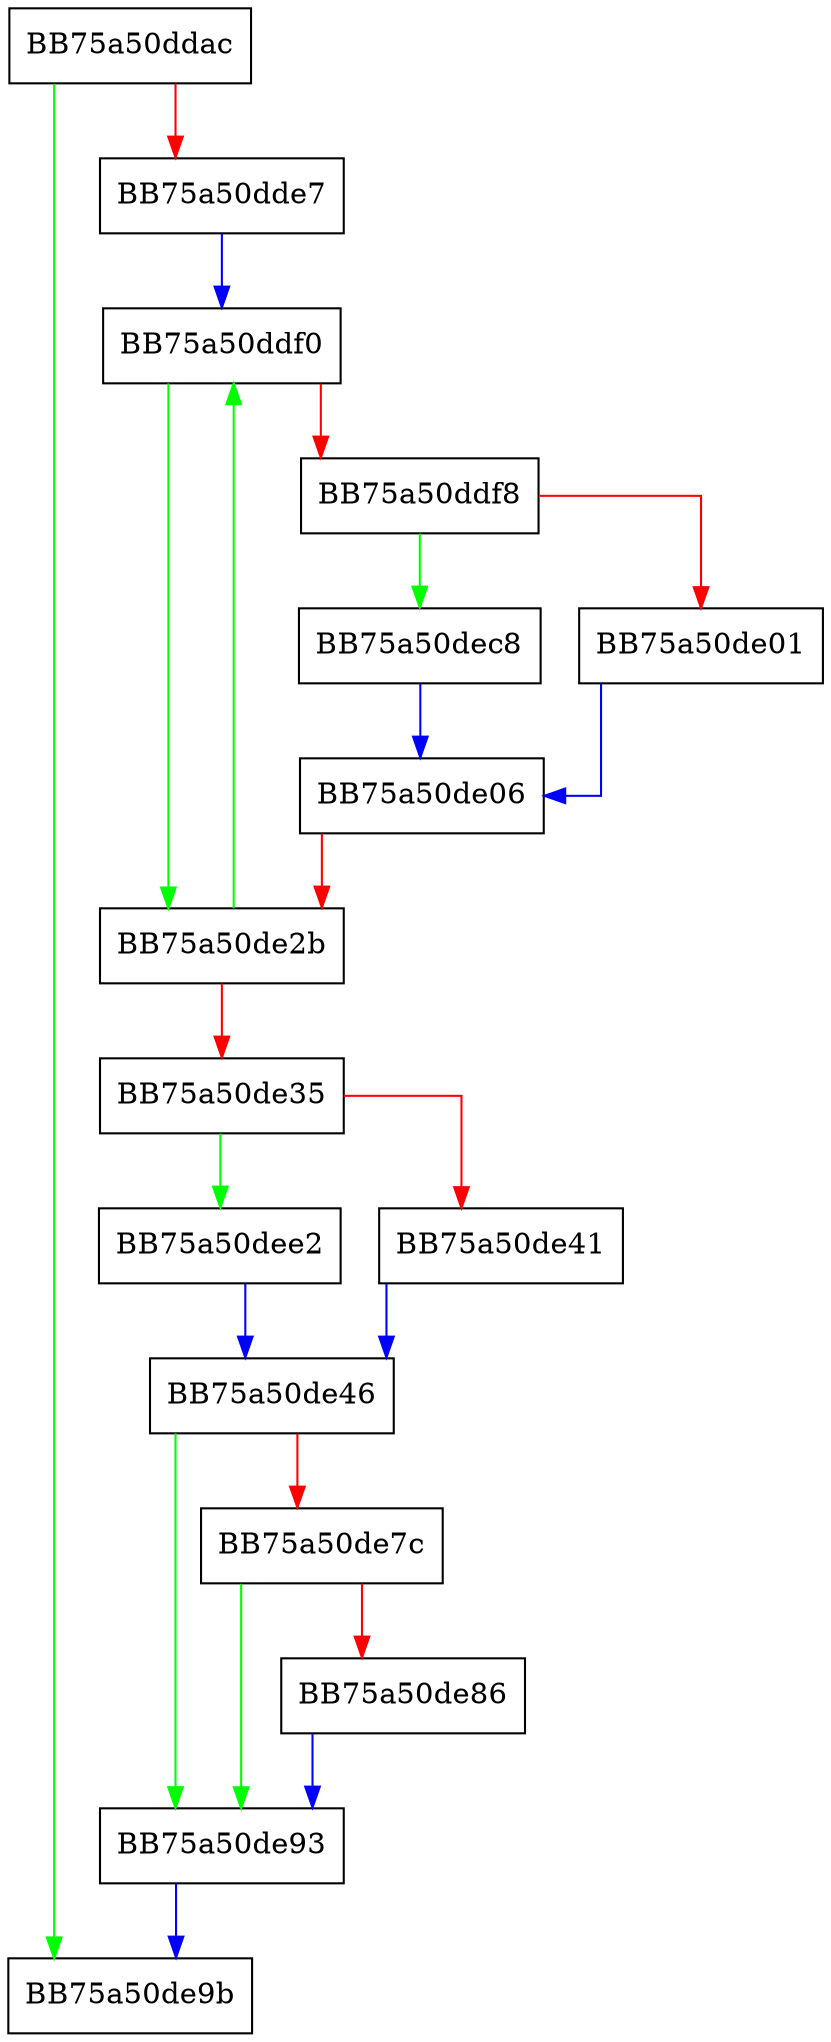 digraph EntropyFinal {
  node [shape="box"];
  graph [splines=ortho];
  BB75a50ddac -> BB75a50de9b [color="green"];
  BB75a50ddac -> BB75a50dde7 [color="red"];
  BB75a50dde7 -> BB75a50ddf0 [color="blue"];
  BB75a50ddf0 -> BB75a50de2b [color="green"];
  BB75a50ddf0 -> BB75a50ddf8 [color="red"];
  BB75a50ddf8 -> BB75a50dec8 [color="green"];
  BB75a50ddf8 -> BB75a50de01 [color="red"];
  BB75a50de01 -> BB75a50de06 [color="blue"];
  BB75a50de06 -> BB75a50de2b [color="red"];
  BB75a50de2b -> BB75a50ddf0 [color="green"];
  BB75a50de2b -> BB75a50de35 [color="red"];
  BB75a50de35 -> BB75a50dee2 [color="green"];
  BB75a50de35 -> BB75a50de41 [color="red"];
  BB75a50de41 -> BB75a50de46 [color="blue"];
  BB75a50de46 -> BB75a50de93 [color="green"];
  BB75a50de46 -> BB75a50de7c [color="red"];
  BB75a50de7c -> BB75a50de93 [color="green"];
  BB75a50de7c -> BB75a50de86 [color="red"];
  BB75a50de86 -> BB75a50de93 [color="blue"];
  BB75a50de93 -> BB75a50de9b [color="blue"];
  BB75a50dec8 -> BB75a50de06 [color="blue"];
  BB75a50dee2 -> BB75a50de46 [color="blue"];
}